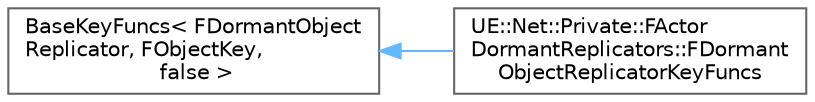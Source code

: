 digraph "Graphical Class Hierarchy"
{
 // INTERACTIVE_SVG=YES
 // LATEX_PDF_SIZE
  bgcolor="transparent";
  edge [fontname=Helvetica,fontsize=10,labelfontname=Helvetica,labelfontsize=10];
  node [fontname=Helvetica,fontsize=10,shape=box,height=0.2,width=0.4];
  rankdir="LR";
  Node0 [id="Node000000",label="BaseKeyFuncs\< FDormantObject\lReplicator, FObjectKey,\l false \>",height=0.2,width=0.4,color="grey40", fillcolor="white", style="filled",URL="$d8/d90/structBaseKeyFuncs.html",tooltip=" "];
  Node0 -> Node1 [id="edge2838_Node000000_Node000001",dir="back",color="steelblue1",style="solid",tooltip=" "];
  Node1 [id="Node000001",label="UE::Net::Private::FActor\lDormantReplicators::FDormant\lObjectReplicatorKeyFuncs",height=0.2,width=0.4,color="grey40", fillcolor="white", style="filled",URL="$df/d3e/structUE_1_1Net_1_1Private_1_1FActorDormantReplicators_1_1FDormantObjectReplicatorKeyFuncs.html",tooltip="KeyFuncs that make it so the TSet can match a struct with a simple FObjectKey."];
}
